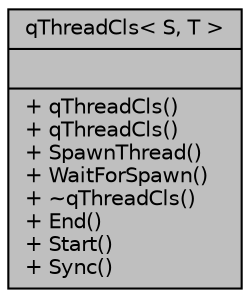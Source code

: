 digraph "qThreadCls&lt; S, T &gt;"
{
 // INTERACTIVE_SVG=YES
  bgcolor="transparent";
  edge [fontname="Helvetica",fontsize="10",labelfontname="Helvetica",labelfontsize="10"];
  node [fontname="Helvetica",fontsize="10",shape=record];
  Node1 [label="{qThreadCls\< S, T \>\n||+ qThreadCls()\l+ qThreadCls()\l+ SpawnThread()\l+ WaitForSpawn()\l+ ~qThreadCls()\l+ End()\l+ Start()\l+ Sync()\l}",height=0.2,width=0.4,color="black", fillcolor="grey75", style="filled", fontcolor="black"];
}
